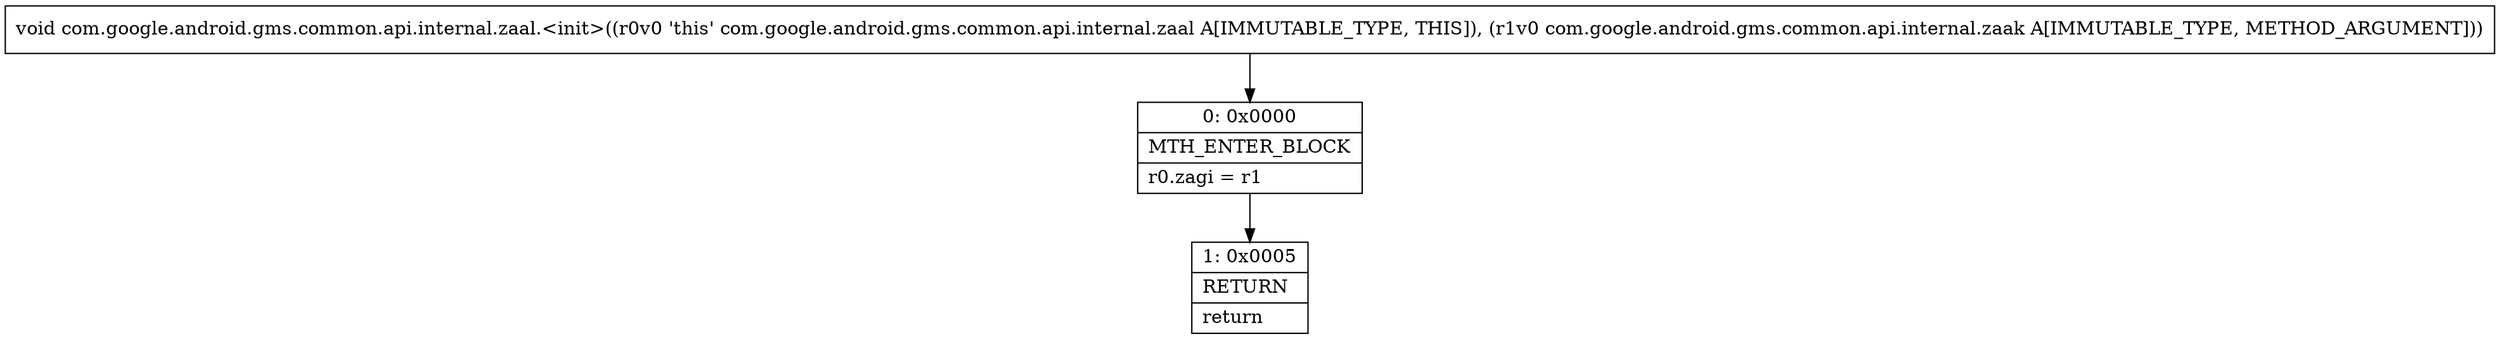 digraph "CFG forcom.google.android.gms.common.api.internal.zaal.\<init\>(Lcom\/google\/android\/gms\/common\/api\/internal\/zaak;)V" {
Node_0 [shape=record,label="{0\:\ 0x0000|MTH_ENTER_BLOCK\l|r0.zagi = r1\l}"];
Node_1 [shape=record,label="{1\:\ 0x0005|RETURN\l|return\l}"];
MethodNode[shape=record,label="{void com.google.android.gms.common.api.internal.zaal.\<init\>((r0v0 'this' com.google.android.gms.common.api.internal.zaal A[IMMUTABLE_TYPE, THIS]), (r1v0 com.google.android.gms.common.api.internal.zaak A[IMMUTABLE_TYPE, METHOD_ARGUMENT])) }"];
MethodNode -> Node_0;
Node_0 -> Node_1;
}

